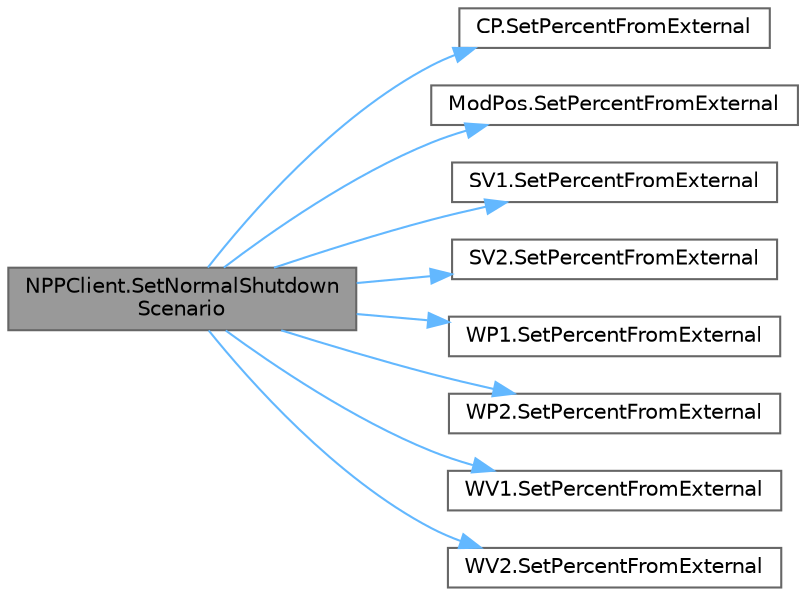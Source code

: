 digraph "NPPClient.SetNormalShutdownScenario"
{
 // LATEX_PDF_SIZE
  bgcolor="transparent";
  edge [fontname=Helvetica,fontsize=10,labelfontname=Helvetica,labelfontsize=10];
  node [fontname=Helvetica,fontsize=10,shape=box,height=0.2,width=0.4];
  rankdir="LR";
  Node1 [id="Node000001",label="NPPClient.SetNormalShutdown\lScenario",height=0.2,width=0.4,color="gray40", fillcolor="grey60", style="filled", fontcolor="black",tooltip="This method loads the normal shutdown scenario."];
  Node1 -> Node2 [id="edge1_Node000001_Node000002",color="steelblue1",style="solid",tooltip=" "];
  Node2 [id="Node000002",label="CP.SetPercentFromExternal",height=0.2,width=0.4,color="grey40", fillcolor="white", style="filled",URL="$class_c_p.html#ad9cadd6ee81ab6412c144f3bd315077c",tooltip="This method sets the percentage value of the switch based on an external input."];
  Node1 -> Node3 [id="edge2_Node000001_Node000003",color="steelblue1",style="solid",tooltip=" "];
  Node3 [id="Node000003",label="ModPos.SetPercentFromExternal",height=0.2,width=0.4,color="grey40", fillcolor="white", style="filled",URL="$class_mod_pos.html#a8dca3ebc817b5ffd632f566c8924e422",tooltip="This method sets the percentage value of the switch based on an external input."];
  Node1 -> Node4 [id="edge3_Node000001_Node000004",color="steelblue1",style="solid",tooltip=" "];
  Node4 [id="Node000004",label="SV1.SetPercentFromExternal",height=0.2,width=0.4,color="grey40", fillcolor="white", style="filled",URL="$class_s_v1.html#a015b3f0cfb908c975d025f07b3c09779",tooltip="This method sets the percentage value of the switch based on an external input."];
  Node1 -> Node5 [id="edge4_Node000001_Node000005",color="steelblue1",style="solid",tooltip=" "];
  Node5 [id="Node000005",label="SV2.SetPercentFromExternal",height=0.2,width=0.4,color="grey40", fillcolor="white", style="filled",URL="$class_s_v2.html#a953a3586c8cb95ed1cfb42472e109cf0",tooltip="This method sets the percentage value of the switch based on an external input."];
  Node1 -> Node6 [id="edge5_Node000001_Node000006",color="steelblue1",style="solid",tooltip=" "];
  Node6 [id="Node000006",label="WP1.SetPercentFromExternal",height=0.2,width=0.4,color="grey40", fillcolor="white", style="filled",URL="$class_w_p1.html#a439ee3d3a0fb3c0c558e59b2094ff29d",tooltip="This method sets the percentage value of the switch based on an external input."];
  Node1 -> Node7 [id="edge6_Node000001_Node000007",color="steelblue1",style="solid",tooltip=" "];
  Node7 [id="Node000007",label="WP2.SetPercentFromExternal",height=0.2,width=0.4,color="grey40", fillcolor="white", style="filled",URL="$class_w_p2.html#aaa92d14c934484d57caf1475b41dcdd0",tooltip="This method sets the percentage value of the switch based on an external input."];
  Node1 -> Node8 [id="edge7_Node000001_Node000008",color="steelblue1",style="solid",tooltip=" "];
  Node8 [id="Node000008",label="WV1.SetPercentFromExternal",height=0.2,width=0.4,color="grey40", fillcolor="white", style="filled",URL="$class_w_v1.html#a6ee63fe9226a4194dadbc67e01145b30",tooltip="This method sets the percentage value of the switch based on an external input."];
  Node1 -> Node9 [id="edge8_Node000001_Node000009",color="steelblue1",style="solid",tooltip=" "];
  Node9 [id="Node000009",label="WV2.SetPercentFromExternal",height=0.2,width=0.4,color="grey40", fillcolor="white", style="filled",URL="$class_w_v2.html#a87c30261b6e83cba4e7d0f7641fd48d9",tooltip="This method sets the percentage value of the switch based on an external input."];
}
